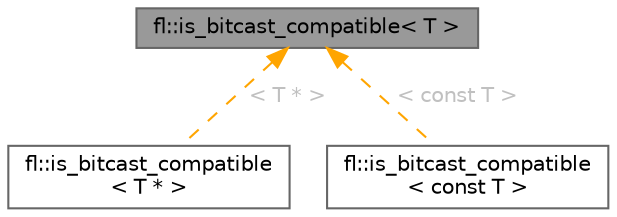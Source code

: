 digraph "fl::is_bitcast_compatible&lt; T &gt;"
{
 // INTERACTIVE_SVG=YES
 // LATEX_PDF_SIZE
  bgcolor="transparent";
  edge [fontname=Helvetica,fontsize=10,labelfontname=Helvetica,labelfontsize=10];
  node [fontname=Helvetica,fontsize=10,shape=box,height=0.2,width=0.4];
  Node1 [id="Node000001",label="fl::is_bitcast_compatible\< T \>",height=0.2,width=0.4,color="gray40", fillcolor="grey60", style="filled", fontcolor="black",tooltip=" "];
  Node1 -> Node2 [id="edge1_Node000001_Node000002",dir="back",color="orange",style="dashed",tooltip=" ",label=" \< T * \>",fontcolor="grey" ];
  Node2 [id="Node000002",label="fl::is_bitcast_compatible\l\< T * \>",height=0.2,width=0.4,color="gray40", fillcolor="white", style="filled",URL="$de/df0/structfl_1_1is__bitcast__compatible_3_01_t_01_5_01_4.html",tooltip=" "];
  Node1 -> Node3 [id="edge2_Node000001_Node000003",dir="back",color="orange",style="dashed",tooltip=" ",label=" \< const T \>",fontcolor="grey" ];
  Node3 [id="Node000003",label="fl::is_bitcast_compatible\l\< const T \>",height=0.2,width=0.4,color="gray40", fillcolor="white", style="filled",URL="$d1/d85/structfl_1_1is__bitcast__compatible_3_01const_01_t_01_4.html",tooltip=" "];
}
